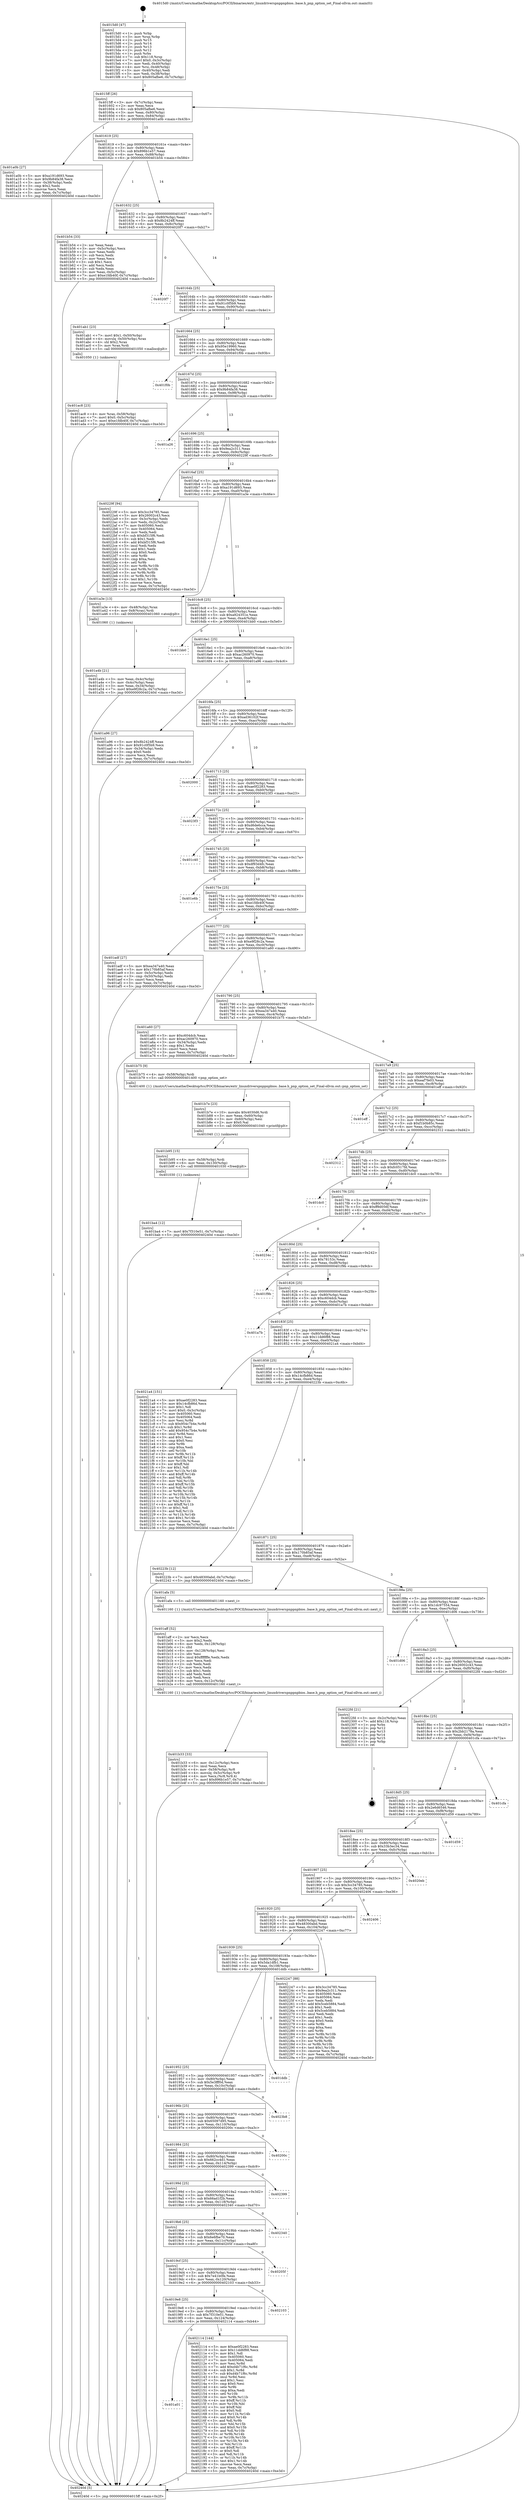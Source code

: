 digraph "0x4015d0" {
  label = "0x4015d0 (/mnt/c/Users/mathe/Desktop/tcc/POCII/binaries/extr_linuxdriverspnppnpbios..base.h_pnp_option_set_Final-ollvm.out::main(0))"
  labelloc = "t"
  node[shape=record]

  Entry [label="",width=0.3,height=0.3,shape=circle,fillcolor=black,style=filled]
  "0x4015ff" [label="{
     0x4015ff [26]\l
     | [instrs]\l
     &nbsp;&nbsp;0x4015ff \<+3\>: mov -0x7c(%rbp),%eax\l
     &nbsp;&nbsp;0x401602 \<+2\>: mov %eax,%ecx\l
     &nbsp;&nbsp;0x401604 \<+6\>: sub $0x805afbe6,%ecx\l
     &nbsp;&nbsp;0x40160a \<+3\>: mov %eax,-0x80(%rbp)\l
     &nbsp;&nbsp;0x40160d \<+6\>: mov %ecx,-0x84(%rbp)\l
     &nbsp;&nbsp;0x401613 \<+6\>: je 0000000000401a0b \<main+0x43b\>\l
  }"]
  "0x401a0b" [label="{
     0x401a0b [27]\l
     | [instrs]\l
     &nbsp;&nbsp;0x401a0b \<+5\>: mov $0xa191d693,%eax\l
     &nbsp;&nbsp;0x401a10 \<+5\>: mov $0x9b84fa38,%ecx\l
     &nbsp;&nbsp;0x401a15 \<+3\>: mov -0x38(%rbp),%edx\l
     &nbsp;&nbsp;0x401a18 \<+3\>: cmp $0x2,%edx\l
     &nbsp;&nbsp;0x401a1b \<+3\>: cmovne %ecx,%eax\l
     &nbsp;&nbsp;0x401a1e \<+3\>: mov %eax,-0x7c(%rbp)\l
     &nbsp;&nbsp;0x401a21 \<+5\>: jmp 000000000040240d \<main+0xe3d\>\l
  }"]
  "0x401619" [label="{
     0x401619 [25]\l
     | [instrs]\l
     &nbsp;&nbsp;0x401619 \<+5\>: jmp 000000000040161e \<main+0x4e\>\l
     &nbsp;&nbsp;0x40161e \<+3\>: mov -0x80(%rbp),%eax\l
     &nbsp;&nbsp;0x401621 \<+5\>: sub $0x896b1e57,%eax\l
     &nbsp;&nbsp;0x401626 \<+6\>: mov %eax,-0x88(%rbp)\l
     &nbsp;&nbsp;0x40162c \<+6\>: je 0000000000401b54 \<main+0x584\>\l
  }"]
  "0x40240d" [label="{
     0x40240d [5]\l
     | [instrs]\l
     &nbsp;&nbsp;0x40240d \<+5\>: jmp 00000000004015ff \<main+0x2f\>\l
  }"]
  "0x4015d0" [label="{
     0x4015d0 [47]\l
     | [instrs]\l
     &nbsp;&nbsp;0x4015d0 \<+1\>: push %rbp\l
     &nbsp;&nbsp;0x4015d1 \<+3\>: mov %rsp,%rbp\l
     &nbsp;&nbsp;0x4015d4 \<+2\>: push %r15\l
     &nbsp;&nbsp;0x4015d6 \<+2\>: push %r14\l
     &nbsp;&nbsp;0x4015d8 \<+2\>: push %r13\l
     &nbsp;&nbsp;0x4015da \<+2\>: push %r12\l
     &nbsp;&nbsp;0x4015dc \<+1\>: push %rbx\l
     &nbsp;&nbsp;0x4015dd \<+7\>: sub $0x118,%rsp\l
     &nbsp;&nbsp;0x4015e4 \<+7\>: movl $0x0,-0x3c(%rbp)\l
     &nbsp;&nbsp;0x4015eb \<+3\>: mov %edi,-0x40(%rbp)\l
     &nbsp;&nbsp;0x4015ee \<+4\>: mov %rsi,-0x48(%rbp)\l
     &nbsp;&nbsp;0x4015f2 \<+3\>: mov -0x40(%rbp),%edi\l
     &nbsp;&nbsp;0x4015f5 \<+3\>: mov %edi,-0x38(%rbp)\l
     &nbsp;&nbsp;0x4015f8 \<+7\>: movl $0x805afbe6,-0x7c(%rbp)\l
  }"]
  Exit [label="",width=0.3,height=0.3,shape=circle,fillcolor=black,style=filled,peripheries=2]
  "0x401b54" [label="{
     0x401b54 [33]\l
     | [instrs]\l
     &nbsp;&nbsp;0x401b54 \<+2\>: xor %eax,%eax\l
     &nbsp;&nbsp;0x401b56 \<+3\>: mov -0x5c(%rbp),%ecx\l
     &nbsp;&nbsp;0x401b59 \<+2\>: mov %eax,%edx\l
     &nbsp;&nbsp;0x401b5b \<+2\>: sub %ecx,%edx\l
     &nbsp;&nbsp;0x401b5d \<+2\>: mov %eax,%ecx\l
     &nbsp;&nbsp;0x401b5f \<+3\>: sub $0x1,%ecx\l
     &nbsp;&nbsp;0x401b62 \<+2\>: add %ecx,%edx\l
     &nbsp;&nbsp;0x401b64 \<+2\>: sub %edx,%eax\l
     &nbsp;&nbsp;0x401b66 \<+3\>: mov %eax,-0x5c(%rbp)\l
     &nbsp;&nbsp;0x401b69 \<+7\>: movl $0xe1fdb40f,-0x7c(%rbp)\l
     &nbsp;&nbsp;0x401b70 \<+5\>: jmp 000000000040240d \<main+0xe3d\>\l
  }"]
  "0x401632" [label="{
     0x401632 [25]\l
     | [instrs]\l
     &nbsp;&nbsp;0x401632 \<+5\>: jmp 0000000000401637 \<main+0x67\>\l
     &nbsp;&nbsp;0x401637 \<+3\>: mov -0x80(%rbp),%eax\l
     &nbsp;&nbsp;0x40163a \<+5\>: sub $0x8b2424ff,%eax\l
     &nbsp;&nbsp;0x40163f \<+6\>: mov %eax,-0x8c(%rbp)\l
     &nbsp;&nbsp;0x401645 \<+6\>: je 00000000004020f7 \<main+0xb27\>\l
  }"]
  "0x401a01" [label="{
     0x401a01\l
  }", style=dashed]
  "0x4020f7" [label="{
     0x4020f7\l
  }", style=dashed]
  "0x40164b" [label="{
     0x40164b [25]\l
     | [instrs]\l
     &nbsp;&nbsp;0x40164b \<+5\>: jmp 0000000000401650 \<main+0x80\>\l
     &nbsp;&nbsp;0x401650 \<+3\>: mov -0x80(%rbp),%eax\l
     &nbsp;&nbsp;0x401653 \<+5\>: sub $0x91c0f5b9,%eax\l
     &nbsp;&nbsp;0x401658 \<+6\>: mov %eax,-0x90(%rbp)\l
     &nbsp;&nbsp;0x40165e \<+6\>: je 0000000000401ab1 \<main+0x4e1\>\l
  }"]
  "0x402114" [label="{
     0x402114 [144]\l
     | [instrs]\l
     &nbsp;&nbsp;0x402114 \<+5\>: mov $0xae0f2283,%eax\l
     &nbsp;&nbsp;0x402119 \<+5\>: mov $0x11dd6f88,%ecx\l
     &nbsp;&nbsp;0x40211e \<+2\>: mov $0x1,%dl\l
     &nbsp;&nbsp;0x402120 \<+7\>: mov 0x405060,%esi\l
     &nbsp;&nbsp;0x402127 \<+7\>: mov 0x405064,%edi\l
     &nbsp;&nbsp;0x40212e \<+3\>: mov %esi,%r8d\l
     &nbsp;&nbsp;0x402131 \<+7\>: add $0xd4b71f6c,%r8d\l
     &nbsp;&nbsp;0x402138 \<+4\>: sub $0x1,%r8d\l
     &nbsp;&nbsp;0x40213c \<+7\>: sub $0xd4b71f6c,%r8d\l
     &nbsp;&nbsp;0x402143 \<+4\>: imul %r8d,%esi\l
     &nbsp;&nbsp;0x402147 \<+3\>: and $0x1,%esi\l
     &nbsp;&nbsp;0x40214a \<+3\>: cmp $0x0,%esi\l
     &nbsp;&nbsp;0x40214d \<+4\>: sete %r9b\l
     &nbsp;&nbsp;0x402151 \<+3\>: cmp $0xa,%edi\l
     &nbsp;&nbsp;0x402154 \<+4\>: setl %r10b\l
     &nbsp;&nbsp;0x402158 \<+3\>: mov %r9b,%r11b\l
     &nbsp;&nbsp;0x40215b \<+4\>: xor $0xff,%r11b\l
     &nbsp;&nbsp;0x40215f \<+3\>: mov %r10b,%bl\l
     &nbsp;&nbsp;0x402162 \<+3\>: xor $0xff,%bl\l
     &nbsp;&nbsp;0x402165 \<+3\>: xor $0x0,%dl\l
     &nbsp;&nbsp;0x402168 \<+3\>: mov %r11b,%r14b\l
     &nbsp;&nbsp;0x40216b \<+4\>: and $0x0,%r14b\l
     &nbsp;&nbsp;0x40216f \<+3\>: and %dl,%r9b\l
     &nbsp;&nbsp;0x402172 \<+3\>: mov %bl,%r15b\l
     &nbsp;&nbsp;0x402175 \<+4\>: and $0x0,%r15b\l
     &nbsp;&nbsp;0x402179 \<+3\>: and %dl,%r10b\l
     &nbsp;&nbsp;0x40217c \<+3\>: or %r9b,%r14b\l
     &nbsp;&nbsp;0x40217f \<+3\>: or %r10b,%r15b\l
     &nbsp;&nbsp;0x402182 \<+3\>: xor %r15b,%r14b\l
     &nbsp;&nbsp;0x402185 \<+3\>: or %bl,%r11b\l
     &nbsp;&nbsp;0x402188 \<+4\>: xor $0xff,%r11b\l
     &nbsp;&nbsp;0x40218c \<+3\>: or $0x0,%dl\l
     &nbsp;&nbsp;0x40218f \<+3\>: and %dl,%r11b\l
     &nbsp;&nbsp;0x402192 \<+3\>: or %r11b,%r14b\l
     &nbsp;&nbsp;0x402195 \<+4\>: test $0x1,%r14b\l
     &nbsp;&nbsp;0x402199 \<+3\>: cmovne %ecx,%eax\l
     &nbsp;&nbsp;0x40219c \<+3\>: mov %eax,-0x7c(%rbp)\l
     &nbsp;&nbsp;0x40219f \<+5\>: jmp 000000000040240d \<main+0xe3d\>\l
  }"]
  "0x401ab1" [label="{
     0x401ab1 [23]\l
     | [instrs]\l
     &nbsp;&nbsp;0x401ab1 \<+7\>: movl $0x1,-0x50(%rbp)\l
     &nbsp;&nbsp;0x401ab8 \<+4\>: movslq -0x50(%rbp),%rax\l
     &nbsp;&nbsp;0x401abc \<+4\>: shl $0x2,%rax\l
     &nbsp;&nbsp;0x401ac0 \<+3\>: mov %rax,%rdi\l
     &nbsp;&nbsp;0x401ac3 \<+5\>: call 0000000000401050 \<malloc@plt\>\l
     | [calls]\l
     &nbsp;&nbsp;0x401050 \{1\} (unknown)\l
  }"]
  "0x401664" [label="{
     0x401664 [25]\l
     | [instrs]\l
     &nbsp;&nbsp;0x401664 \<+5\>: jmp 0000000000401669 \<main+0x99\>\l
     &nbsp;&nbsp;0x401669 \<+3\>: mov -0x80(%rbp),%eax\l
     &nbsp;&nbsp;0x40166c \<+5\>: sub $0x95e19960,%eax\l
     &nbsp;&nbsp;0x401671 \<+6\>: mov %eax,-0x94(%rbp)\l
     &nbsp;&nbsp;0x401677 \<+6\>: je 0000000000401f0b \<main+0x93b\>\l
  }"]
  "0x4019e8" [label="{
     0x4019e8 [25]\l
     | [instrs]\l
     &nbsp;&nbsp;0x4019e8 \<+5\>: jmp 00000000004019ed \<main+0x41d\>\l
     &nbsp;&nbsp;0x4019ed \<+3\>: mov -0x80(%rbp),%eax\l
     &nbsp;&nbsp;0x4019f0 \<+5\>: sub $0x7f310e51,%eax\l
     &nbsp;&nbsp;0x4019f5 \<+6\>: mov %eax,-0x124(%rbp)\l
     &nbsp;&nbsp;0x4019fb \<+6\>: je 0000000000402114 \<main+0xb44\>\l
  }"]
  "0x401f0b" [label="{
     0x401f0b\l
  }", style=dashed]
  "0x40167d" [label="{
     0x40167d [25]\l
     | [instrs]\l
     &nbsp;&nbsp;0x40167d \<+5\>: jmp 0000000000401682 \<main+0xb2\>\l
     &nbsp;&nbsp;0x401682 \<+3\>: mov -0x80(%rbp),%eax\l
     &nbsp;&nbsp;0x401685 \<+5\>: sub $0x9b84fa38,%eax\l
     &nbsp;&nbsp;0x40168a \<+6\>: mov %eax,-0x98(%rbp)\l
     &nbsp;&nbsp;0x401690 \<+6\>: je 0000000000401a26 \<main+0x456\>\l
  }"]
  "0x402103" [label="{
     0x402103\l
  }", style=dashed]
  "0x401a26" [label="{
     0x401a26\l
  }", style=dashed]
  "0x401696" [label="{
     0x401696 [25]\l
     | [instrs]\l
     &nbsp;&nbsp;0x401696 \<+5\>: jmp 000000000040169b \<main+0xcb\>\l
     &nbsp;&nbsp;0x40169b \<+3\>: mov -0x80(%rbp),%eax\l
     &nbsp;&nbsp;0x40169e \<+5\>: sub $0x9ea2c311,%eax\l
     &nbsp;&nbsp;0x4016a3 \<+6\>: mov %eax,-0x9c(%rbp)\l
     &nbsp;&nbsp;0x4016a9 \<+6\>: je 000000000040229f \<main+0xccf\>\l
  }"]
  "0x4019cf" [label="{
     0x4019cf [25]\l
     | [instrs]\l
     &nbsp;&nbsp;0x4019cf \<+5\>: jmp 00000000004019d4 \<main+0x404\>\l
     &nbsp;&nbsp;0x4019d4 \<+3\>: mov -0x80(%rbp),%eax\l
     &nbsp;&nbsp;0x4019d7 \<+5\>: sub $0x7e41b0fe,%eax\l
     &nbsp;&nbsp;0x4019dc \<+6\>: mov %eax,-0x120(%rbp)\l
     &nbsp;&nbsp;0x4019e2 \<+6\>: je 0000000000402103 \<main+0xb33\>\l
  }"]
  "0x40229f" [label="{
     0x40229f [94]\l
     | [instrs]\l
     &nbsp;&nbsp;0x40229f \<+5\>: mov $0x3cc34785,%eax\l
     &nbsp;&nbsp;0x4022a4 \<+5\>: mov $0x26002c43,%ecx\l
     &nbsp;&nbsp;0x4022a9 \<+3\>: mov -0x3c(%rbp),%edx\l
     &nbsp;&nbsp;0x4022ac \<+3\>: mov %edx,-0x2c(%rbp)\l
     &nbsp;&nbsp;0x4022af \<+7\>: mov 0x405060,%edx\l
     &nbsp;&nbsp;0x4022b6 \<+7\>: mov 0x405064,%esi\l
     &nbsp;&nbsp;0x4022bd \<+2\>: mov %edx,%edi\l
     &nbsp;&nbsp;0x4022bf \<+6\>: sub $0xbf315f6,%edi\l
     &nbsp;&nbsp;0x4022c5 \<+3\>: sub $0x1,%edi\l
     &nbsp;&nbsp;0x4022c8 \<+6\>: add $0xbf315f6,%edi\l
     &nbsp;&nbsp;0x4022ce \<+3\>: imul %edi,%edx\l
     &nbsp;&nbsp;0x4022d1 \<+3\>: and $0x1,%edx\l
     &nbsp;&nbsp;0x4022d4 \<+3\>: cmp $0x0,%edx\l
     &nbsp;&nbsp;0x4022d7 \<+4\>: sete %r8b\l
     &nbsp;&nbsp;0x4022db \<+3\>: cmp $0xa,%esi\l
     &nbsp;&nbsp;0x4022de \<+4\>: setl %r9b\l
     &nbsp;&nbsp;0x4022e2 \<+3\>: mov %r8b,%r10b\l
     &nbsp;&nbsp;0x4022e5 \<+3\>: and %r9b,%r10b\l
     &nbsp;&nbsp;0x4022e8 \<+3\>: xor %r9b,%r8b\l
     &nbsp;&nbsp;0x4022eb \<+3\>: or %r8b,%r10b\l
     &nbsp;&nbsp;0x4022ee \<+4\>: test $0x1,%r10b\l
     &nbsp;&nbsp;0x4022f2 \<+3\>: cmovne %ecx,%eax\l
     &nbsp;&nbsp;0x4022f5 \<+3\>: mov %eax,-0x7c(%rbp)\l
     &nbsp;&nbsp;0x4022f8 \<+5\>: jmp 000000000040240d \<main+0xe3d\>\l
  }"]
  "0x4016af" [label="{
     0x4016af [25]\l
     | [instrs]\l
     &nbsp;&nbsp;0x4016af \<+5\>: jmp 00000000004016b4 \<main+0xe4\>\l
     &nbsp;&nbsp;0x4016b4 \<+3\>: mov -0x80(%rbp),%eax\l
     &nbsp;&nbsp;0x4016b7 \<+5\>: sub $0xa191d693,%eax\l
     &nbsp;&nbsp;0x4016bc \<+6\>: mov %eax,-0xa0(%rbp)\l
     &nbsp;&nbsp;0x4016c2 \<+6\>: je 0000000000401a3e \<main+0x46e\>\l
  }"]
  "0x40205f" [label="{
     0x40205f\l
  }", style=dashed]
  "0x401a3e" [label="{
     0x401a3e [13]\l
     | [instrs]\l
     &nbsp;&nbsp;0x401a3e \<+4\>: mov -0x48(%rbp),%rax\l
     &nbsp;&nbsp;0x401a42 \<+4\>: mov 0x8(%rax),%rdi\l
     &nbsp;&nbsp;0x401a46 \<+5\>: call 0000000000401060 \<atoi@plt\>\l
     | [calls]\l
     &nbsp;&nbsp;0x401060 \{1\} (unknown)\l
  }"]
  "0x4016c8" [label="{
     0x4016c8 [25]\l
     | [instrs]\l
     &nbsp;&nbsp;0x4016c8 \<+5\>: jmp 00000000004016cd \<main+0xfd\>\l
     &nbsp;&nbsp;0x4016cd \<+3\>: mov -0x80(%rbp),%eax\l
     &nbsp;&nbsp;0x4016d0 \<+5\>: sub $0xa924351e,%eax\l
     &nbsp;&nbsp;0x4016d5 \<+6\>: mov %eax,-0xa4(%rbp)\l
     &nbsp;&nbsp;0x4016db \<+6\>: je 0000000000401bb0 \<main+0x5e0\>\l
  }"]
  "0x401a4b" [label="{
     0x401a4b [21]\l
     | [instrs]\l
     &nbsp;&nbsp;0x401a4b \<+3\>: mov %eax,-0x4c(%rbp)\l
     &nbsp;&nbsp;0x401a4e \<+3\>: mov -0x4c(%rbp),%eax\l
     &nbsp;&nbsp;0x401a51 \<+3\>: mov %eax,-0x34(%rbp)\l
     &nbsp;&nbsp;0x401a54 \<+7\>: movl $0xe9f28c2a,-0x7c(%rbp)\l
     &nbsp;&nbsp;0x401a5b \<+5\>: jmp 000000000040240d \<main+0xe3d\>\l
  }"]
  "0x4019b6" [label="{
     0x4019b6 [25]\l
     | [instrs]\l
     &nbsp;&nbsp;0x4019b6 \<+5\>: jmp 00000000004019bb \<main+0x3eb\>\l
     &nbsp;&nbsp;0x4019bb \<+3\>: mov -0x80(%rbp),%eax\l
     &nbsp;&nbsp;0x4019be \<+5\>: sub $0x6e6fbe70,%eax\l
     &nbsp;&nbsp;0x4019c3 \<+6\>: mov %eax,-0x11c(%rbp)\l
     &nbsp;&nbsp;0x4019c9 \<+6\>: je 000000000040205f \<main+0xa8f\>\l
  }"]
  "0x401bb0" [label="{
     0x401bb0\l
  }", style=dashed]
  "0x4016e1" [label="{
     0x4016e1 [25]\l
     | [instrs]\l
     &nbsp;&nbsp;0x4016e1 \<+5\>: jmp 00000000004016e6 \<main+0x116\>\l
     &nbsp;&nbsp;0x4016e6 \<+3\>: mov -0x80(%rbp),%eax\l
     &nbsp;&nbsp;0x4016e9 \<+5\>: sub $0xac260970,%eax\l
     &nbsp;&nbsp;0x4016ee \<+6\>: mov %eax,-0xa8(%rbp)\l
     &nbsp;&nbsp;0x4016f4 \<+6\>: je 0000000000401a96 \<main+0x4c6\>\l
  }"]
  "0x402340" [label="{
     0x402340\l
  }", style=dashed]
  "0x401a96" [label="{
     0x401a96 [27]\l
     | [instrs]\l
     &nbsp;&nbsp;0x401a96 \<+5\>: mov $0x8b2424ff,%eax\l
     &nbsp;&nbsp;0x401a9b \<+5\>: mov $0x91c0f5b9,%ecx\l
     &nbsp;&nbsp;0x401aa0 \<+3\>: mov -0x34(%rbp),%edx\l
     &nbsp;&nbsp;0x401aa3 \<+3\>: cmp $0x0,%edx\l
     &nbsp;&nbsp;0x401aa6 \<+3\>: cmove %ecx,%eax\l
     &nbsp;&nbsp;0x401aa9 \<+3\>: mov %eax,-0x7c(%rbp)\l
     &nbsp;&nbsp;0x401aac \<+5\>: jmp 000000000040240d \<main+0xe3d\>\l
  }"]
  "0x4016fa" [label="{
     0x4016fa [25]\l
     | [instrs]\l
     &nbsp;&nbsp;0x4016fa \<+5\>: jmp 00000000004016ff \<main+0x12f\>\l
     &nbsp;&nbsp;0x4016ff \<+3\>: mov -0x80(%rbp),%eax\l
     &nbsp;&nbsp;0x401702 \<+5\>: sub $0xad36102f,%eax\l
     &nbsp;&nbsp;0x401707 \<+6\>: mov %eax,-0xac(%rbp)\l
     &nbsp;&nbsp;0x40170d \<+6\>: je 0000000000402000 \<main+0xa30\>\l
  }"]
  "0x40199d" [label="{
     0x40199d [25]\l
     | [instrs]\l
     &nbsp;&nbsp;0x40199d \<+5\>: jmp 00000000004019a2 \<main+0x3d2\>\l
     &nbsp;&nbsp;0x4019a2 \<+3\>: mov -0x80(%rbp),%eax\l
     &nbsp;&nbsp;0x4019a5 \<+5\>: sub $0x66ad1f2b,%eax\l
     &nbsp;&nbsp;0x4019aa \<+6\>: mov %eax,-0x118(%rbp)\l
     &nbsp;&nbsp;0x4019b0 \<+6\>: je 0000000000402340 \<main+0xd70\>\l
  }"]
  "0x402000" [label="{
     0x402000\l
  }", style=dashed]
  "0x401713" [label="{
     0x401713 [25]\l
     | [instrs]\l
     &nbsp;&nbsp;0x401713 \<+5\>: jmp 0000000000401718 \<main+0x148\>\l
     &nbsp;&nbsp;0x401718 \<+3\>: mov -0x80(%rbp),%eax\l
     &nbsp;&nbsp;0x40171b \<+5\>: sub $0xae0f2283,%eax\l
     &nbsp;&nbsp;0x401720 \<+6\>: mov %eax,-0xb0(%rbp)\l
     &nbsp;&nbsp;0x401726 \<+6\>: je 00000000004023f3 \<main+0xe23\>\l
  }"]
  "0x402399" [label="{
     0x402399\l
  }", style=dashed]
  "0x4023f3" [label="{
     0x4023f3\l
  }", style=dashed]
  "0x40172c" [label="{
     0x40172c [25]\l
     | [instrs]\l
     &nbsp;&nbsp;0x40172c \<+5\>: jmp 0000000000401731 \<main+0x161\>\l
     &nbsp;&nbsp;0x401731 \<+3\>: mov -0x80(%rbp),%eax\l
     &nbsp;&nbsp;0x401734 \<+5\>: sub $0xd6de6cca,%eax\l
     &nbsp;&nbsp;0x401739 \<+6\>: mov %eax,-0xb4(%rbp)\l
     &nbsp;&nbsp;0x40173f \<+6\>: je 0000000000401c40 \<main+0x670\>\l
  }"]
  "0x401984" [label="{
     0x401984 [25]\l
     | [instrs]\l
     &nbsp;&nbsp;0x401984 \<+5\>: jmp 0000000000401989 \<main+0x3b9\>\l
     &nbsp;&nbsp;0x401989 \<+3\>: mov -0x80(%rbp),%eax\l
     &nbsp;&nbsp;0x40198c \<+5\>: sub $0x662cc4d1,%eax\l
     &nbsp;&nbsp;0x401991 \<+6\>: mov %eax,-0x114(%rbp)\l
     &nbsp;&nbsp;0x401997 \<+6\>: je 0000000000402399 \<main+0xdc9\>\l
  }"]
  "0x401c40" [label="{
     0x401c40\l
  }", style=dashed]
  "0x401745" [label="{
     0x401745 [25]\l
     | [instrs]\l
     &nbsp;&nbsp;0x401745 \<+5\>: jmp 000000000040174a \<main+0x17a\>\l
     &nbsp;&nbsp;0x40174a \<+3\>: mov -0x80(%rbp),%eax\l
     &nbsp;&nbsp;0x40174d \<+5\>: sub $0xdf93d4fc,%eax\l
     &nbsp;&nbsp;0x401752 \<+6\>: mov %eax,-0xb8(%rbp)\l
     &nbsp;&nbsp;0x401758 \<+6\>: je 0000000000401e6b \<main+0x89b\>\l
  }"]
  "0x40200c" [label="{
     0x40200c\l
  }", style=dashed]
  "0x401e6b" [label="{
     0x401e6b\l
  }", style=dashed]
  "0x40175e" [label="{
     0x40175e [25]\l
     | [instrs]\l
     &nbsp;&nbsp;0x40175e \<+5\>: jmp 0000000000401763 \<main+0x193\>\l
     &nbsp;&nbsp;0x401763 \<+3\>: mov -0x80(%rbp),%eax\l
     &nbsp;&nbsp;0x401766 \<+5\>: sub $0xe1fdb40f,%eax\l
     &nbsp;&nbsp;0x40176b \<+6\>: mov %eax,-0xbc(%rbp)\l
     &nbsp;&nbsp;0x401771 \<+6\>: je 0000000000401adf \<main+0x50f\>\l
  }"]
  "0x40196b" [label="{
     0x40196b [25]\l
     | [instrs]\l
     &nbsp;&nbsp;0x40196b \<+5\>: jmp 0000000000401970 \<main+0x3a0\>\l
     &nbsp;&nbsp;0x401970 \<+3\>: mov -0x80(%rbp),%eax\l
     &nbsp;&nbsp;0x401973 \<+5\>: sub $0x65097d95,%eax\l
     &nbsp;&nbsp;0x401978 \<+6\>: mov %eax,-0x110(%rbp)\l
     &nbsp;&nbsp;0x40197e \<+6\>: je 000000000040200c \<main+0xa3c\>\l
  }"]
  "0x401adf" [label="{
     0x401adf [27]\l
     | [instrs]\l
     &nbsp;&nbsp;0x401adf \<+5\>: mov $0xea347a40,%eax\l
     &nbsp;&nbsp;0x401ae4 \<+5\>: mov $0x170b85af,%ecx\l
     &nbsp;&nbsp;0x401ae9 \<+3\>: mov -0x5c(%rbp),%edx\l
     &nbsp;&nbsp;0x401aec \<+3\>: cmp -0x50(%rbp),%edx\l
     &nbsp;&nbsp;0x401aef \<+3\>: cmovl %ecx,%eax\l
     &nbsp;&nbsp;0x401af2 \<+3\>: mov %eax,-0x7c(%rbp)\l
     &nbsp;&nbsp;0x401af5 \<+5\>: jmp 000000000040240d \<main+0xe3d\>\l
  }"]
  "0x401777" [label="{
     0x401777 [25]\l
     | [instrs]\l
     &nbsp;&nbsp;0x401777 \<+5\>: jmp 000000000040177c \<main+0x1ac\>\l
     &nbsp;&nbsp;0x40177c \<+3\>: mov -0x80(%rbp),%eax\l
     &nbsp;&nbsp;0x40177f \<+5\>: sub $0xe9f28c2a,%eax\l
     &nbsp;&nbsp;0x401784 \<+6\>: mov %eax,-0xc0(%rbp)\l
     &nbsp;&nbsp;0x40178a \<+6\>: je 0000000000401a60 \<main+0x490\>\l
  }"]
  "0x4023b8" [label="{
     0x4023b8\l
  }", style=dashed]
  "0x401a60" [label="{
     0x401a60 [27]\l
     | [instrs]\l
     &nbsp;&nbsp;0x401a60 \<+5\>: mov $0xc604dcb,%eax\l
     &nbsp;&nbsp;0x401a65 \<+5\>: mov $0xac260970,%ecx\l
     &nbsp;&nbsp;0x401a6a \<+3\>: mov -0x34(%rbp),%edx\l
     &nbsp;&nbsp;0x401a6d \<+3\>: cmp $0x1,%edx\l
     &nbsp;&nbsp;0x401a70 \<+3\>: cmovl %ecx,%eax\l
     &nbsp;&nbsp;0x401a73 \<+3\>: mov %eax,-0x7c(%rbp)\l
     &nbsp;&nbsp;0x401a76 \<+5\>: jmp 000000000040240d \<main+0xe3d\>\l
  }"]
  "0x401790" [label="{
     0x401790 [25]\l
     | [instrs]\l
     &nbsp;&nbsp;0x401790 \<+5\>: jmp 0000000000401795 \<main+0x1c5\>\l
     &nbsp;&nbsp;0x401795 \<+3\>: mov -0x80(%rbp),%eax\l
     &nbsp;&nbsp;0x401798 \<+5\>: sub $0xea347a40,%eax\l
     &nbsp;&nbsp;0x40179d \<+6\>: mov %eax,-0xc4(%rbp)\l
     &nbsp;&nbsp;0x4017a3 \<+6\>: je 0000000000401b75 \<main+0x5a5\>\l
  }"]
  "0x401ac8" [label="{
     0x401ac8 [23]\l
     | [instrs]\l
     &nbsp;&nbsp;0x401ac8 \<+4\>: mov %rax,-0x58(%rbp)\l
     &nbsp;&nbsp;0x401acc \<+7\>: movl $0x0,-0x5c(%rbp)\l
     &nbsp;&nbsp;0x401ad3 \<+7\>: movl $0xe1fdb40f,-0x7c(%rbp)\l
     &nbsp;&nbsp;0x401ada \<+5\>: jmp 000000000040240d \<main+0xe3d\>\l
  }"]
  "0x401952" [label="{
     0x401952 [25]\l
     | [instrs]\l
     &nbsp;&nbsp;0x401952 \<+5\>: jmp 0000000000401957 \<main+0x387\>\l
     &nbsp;&nbsp;0x401957 \<+3\>: mov -0x80(%rbp),%eax\l
     &nbsp;&nbsp;0x40195a \<+5\>: sub $0x5e3fff0d,%eax\l
     &nbsp;&nbsp;0x40195f \<+6\>: mov %eax,-0x10c(%rbp)\l
     &nbsp;&nbsp;0x401965 \<+6\>: je 00000000004023b8 \<main+0xde8\>\l
  }"]
  "0x401b75" [label="{
     0x401b75 [9]\l
     | [instrs]\l
     &nbsp;&nbsp;0x401b75 \<+4\>: mov -0x58(%rbp),%rdi\l
     &nbsp;&nbsp;0x401b79 \<+5\>: call 0000000000401400 \<pnp_option_set\>\l
     | [calls]\l
     &nbsp;&nbsp;0x401400 \{1\} (/mnt/c/Users/mathe/Desktop/tcc/POCII/binaries/extr_linuxdriverspnppnpbios..base.h_pnp_option_set_Final-ollvm.out::pnp_option_set)\l
  }"]
  "0x4017a9" [label="{
     0x4017a9 [25]\l
     | [instrs]\l
     &nbsp;&nbsp;0x4017a9 \<+5\>: jmp 00000000004017ae \<main+0x1de\>\l
     &nbsp;&nbsp;0x4017ae \<+3\>: mov -0x80(%rbp),%eax\l
     &nbsp;&nbsp;0x4017b1 \<+5\>: sub $0xeaf7fe03,%eax\l
     &nbsp;&nbsp;0x4017b6 \<+6\>: mov %eax,-0xc8(%rbp)\l
     &nbsp;&nbsp;0x4017bc \<+6\>: je 0000000000401eff \<main+0x92f\>\l
  }"]
  "0x401ddb" [label="{
     0x401ddb\l
  }", style=dashed]
  "0x401eff" [label="{
     0x401eff\l
  }", style=dashed]
  "0x4017c2" [label="{
     0x4017c2 [25]\l
     | [instrs]\l
     &nbsp;&nbsp;0x4017c2 \<+5\>: jmp 00000000004017c7 \<main+0x1f7\>\l
     &nbsp;&nbsp;0x4017c7 \<+3\>: mov -0x80(%rbp),%eax\l
     &nbsp;&nbsp;0x4017ca \<+5\>: sub $0xf1b0b85c,%eax\l
     &nbsp;&nbsp;0x4017cf \<+6\>: mov %eax,-0xcc(%rbp)\l
     &nbsp;&nbsp;0x4017d5 \<+6\>: je 0000000000402312 \<main+0xd42\>\l
  }"]
  "0x401939" [label="{
     0x401939 [25]\l
     | [instrs]\l
     &nbsp;&nbsp;0x401939 \<+5\>: jmp 000000000040193e \<main+0x36e\>\l
     &nbsp;&nbsp;0x40193e \<+3\>: mov -0x80(%rbp),%eax\l
     &nbsp;&nbsp;0x401941 \<+5\>: sub $0x5da1dfb1,%eax\l
     &nbsp;&nbsp;0x401946 \<+6\>: mov %eax,-0x108(%rbp)\l
     &nbsp;&nbsp;0x40194c \<+6\>: je 0000000000401ddb \<main+0x80b\>\l
  }"]
  "0x402312" [label="{
     0x402312\l
  }", style=dashed]
  "0x4017db" [label="{
     0x4017db [25]\l
     | [instrs]\l
     &nbsp;&nbsp;0x4017db \<+5\>: jmp 00000000004017e0 \<main+0x210\>\l
     &nbsp;&nbsp;0x4017e0 \<+3\>: mov -0x80(%rbp),%eax\l
     &nbsp;&nbsp;0x4017e3 \<+5\>: sub $0xfc0517fd,%eax\l
     &nbsp;&nbsp;0x4017e8 \<+6\>: mov %eax,-0xd0(%rbp)\l
     &nbsp;&nbsp;0x4017ee \<+6\>: je 0000000000401dc0 \<main+0x7f0\>\l
  }"]
  "0x402247" [label="{
     0x402247 [88]\l
     | [instrs]\l
     &nbsp;&nbsp;0x402247 \<+5\>: mov $0x3cc34785,%eax\l
     &nbsp;&nbsp;0x40224c \<+5\>: mov $0x9ea2c311,%ecx\l
     &nbsp;&nbsp;0x402251 \<+7\>: mov 0x405060,%edx\l
     &nbsp;&nbsp;0x402258 \<+7\>: mov 0x405064,%esi\l
     &nbsp;&nbsp;0x40225f \<+2\>: mov %edx,%edi\l
     &nbsp;&nbsp;0x402261 \<+6\>: add $0x5ceb5884,%edi\l
     &nbsp;&nbsp;0x402267 \<+3\>: sub $0x1,%edi\l
     &nbsp;&nbsp;0x40226a \<+6\>: sub $0x5ceb5884,%edi\l
     &nbsp;&nbsp;0x402270 \<+3\>: imul %edi,%edx\l
     &nbsp;&nbsp;0x402273 \<+3\>: and $0x1,%edx\l
     &nbsp;&nbsp;0x402276 \<+3\>: cmp $0x0,%edx\l
     &nbsp;&nbsp;0x402279 \<+4\>: sete %r8b\l
     &nbsp;&nbsp;0x40227d \<+3\>: cmp $0xa,%esi\l
     &nbsp;&nbsp;0x402280 \<+4\>: setl %r9b\l
     &nbsp;&nbsp;0x402284 \<+3\>: mov %r8b,%r10b\l
     &nbsp;&nbsp;0x402287 \<+3\>: and %r9b,%r10b\l
     &nbsp;&nbsp;0x40228a \<+3\>: xor %r9b,%r8b\l
     &nbsp;&nbsp;0x40228d \<+3\>: or %r8b,%r10b\l
     &nbsp;&nbsp;0x402290 \<+4\>: test $0x1,%r10b\l
     &nbsp;&nbsp;0x402294 \<+3\>: cmovne %ecx,%eax\l
     &nbsp;&nbsp;0x402297 \<+3\>: mov %eax,-0x7c(%rbp)\l
     &nbsp;&nbsp;0x40229a \<+5\>: jmp 000000000040240d \<main+0xe3d\>\l
  }"]
  "0x401dc0" [label="{
     0x401dc0\l
  }", style=dashed]
  "0x4017f4" [label="{
     0x4017f4 [25]\l
     | [instrs]\l
     &nbsp;&nbsp;0x4017f4 \<+5\>: jmp 00000000004017f9 \<main+0x229\>\l
     &nbsp;&nbsp;0x4017f9 \<+3\>: mov -0x80(%rbp),%eax\l
     &nbsp;&nbsp;0x4017fc \<+5\>: sub $0xff9d056f,%eax\l
     &nbsp;&nbsp;0x401801 \<+6\>: mov %eax,-0xd4(%rbp)\l
     &nbsp;&nbsp;0x401807 \<+6\>: je 000000000040234c \<main+0xd7c\>\l
  }"]
  "0x401920" [label="{
     0x401920 [25]\l
     | [instrs]\l
     &nbsp;&nbsp;0x401920 \<+5\>: jmp 0000000000401925 \<main+0x355\>\l
     &nbsp;&nbsp;0x401925 \<+3\>: mov -0x80(%rbp),%eax\l
     &nbsp;&nbsp;0x401928 \<+5\>: sub $0x48300abd,%eax\l
     &nbsp;&nbsp;0x40192d \<+6\>: mov %eax,-0x104(%rbp)\l
     &nbsp;&nbsp;0x401933 \<+6\>: je 0000000000402247 \<main+0xc77\>\l
  }"]
  "0x40234c" [label="{
     0x40234c\l
  }", style=dashed]
  "0x40180d" [label="{
     0x40180d [25]\l
     | [instrs]\l
     &nbsp;&nbsp;0x40180d \<+5\>: jmp 0000000000401812 \<main+0x242\>\l
     &nbsp;&nbsp;0x401812 \<+3\>: mov -0x80(%rbp),%eax\l
     &nbsp;&nbsp;0x401815 \<+5\>: sub $0x78153c,%eax\l
     &nbsp;&nbsp;0x40181a \<+6\>: mov %eax,-0xd8(%rbp)\l
     &nbsp;&nbsp;0x401820 \<+6\>: je 0000000000401f9b \<main+0x9cb\>\l
  }"]
  "0x402406" [label="{
     0x402406\l
  }", style=dashed]
  "0x401f9b" [label="{
     0x401f9b\l
  }", style=dashed]
  "0x401826" [label="{
     0x401826 [25]\l
     | [instrs]\l
     &nbsp;&nbsp;0x401826 \<+5\>: jmp 000000000040182b \<main+0x25b\>\l
     &nbsp;&nbsp;0x40182b \<+3\>: mov -0x80(%rbp),%eax\l
     &nbsp;&nbsp;0x40182e \<+5\>: sub $0xc604dcb,%eax\l
     &nbsp;&nbsp;0x401833 \<+6\>: mov %eax,-0xdc(%rbp)\l
     &nbsp;&nbsp;0x401839 \<+6\>: je 0000000000401a7b \<main+0x4ab\>\l
  }"]
  "0x401907" [label="{
     0x401907 [25]\l
     | [instrs]\l
     &nbsp;&nbsp;0x401907 \<+5\>: jmp 000000000040190c \<main+0x33c\>\l
     &nbsp;&nbsp;0x40190c \<+3\>: mov -0x80(%rbp),%eax\l
     &nbsp;&nbsp;0x40190f \<+5\>: sub $0x3cc34785,%eax\l
     &nbsp;&nbsp;0x401914 \<+6\>: mov %eax,-0x100(%rbp)\l
     &nbsp;&nbsp;0x40191a \<+6\>: je 0000000000402406 \<main+0xe36\>\l
  }"]
  "0x401a7b" [label="{
     0x401a7b\l
  }", style=dashed]
  "0x40183f" [label="{
     0x40183f [25]\l
     | [instrs]\l
     &nbsp;&nbsp;0x40183f \<+5\>: jmp 0000000000401844 \<main+0x274\>\l
     &nbsp;&nbsp;0x401844 \<+3\>: mov -0x80(%rbp),%eax\l
     &nbsp;&nbsp;0x401847 \<+5\>: sub $0x11dd6f88,%eax\l
     &nbsp;&nbsp;0x40184c \<+6\>: mov %eax,-0xe0(%rbp)\l
     &nbsp;&nbsp;0x401852 \<+6\>: je 00000000004021a4 \<main+0xbd4\>\l
  }"]
  "0x4020eb" [label="{
     0x4020eb\l
  }", style=dashed]
  "0x4021a4" [label="{
     0x4021a4 [151]\l
     | [instrs]\l
     &nbsp;&nbsp;0x4021a4 \<+5\>: mov $0xae0f2283,%eax\l
     &nbsp;&nbsp;0x4021a9 \<+5\>: mov $0x14cfb86d,%ecx\l
     &nbsp;&nbsp;0x4021ae \<+2\>: mov $0x1,%dl\l
     &nbsp;&nbsp;0x4021b0 \<+7\>: movl $0x0,-0x3c(%rbp)\l
     &nbsp;&nbsp;0x4021b7 \<+7\>: mov 0x405060,%esi\l
     &nbsp;&nbsp;0x4021be \<+7\>: mov 0x405064,%edi\l
     &nbsp;&nbsp;0x4021c5 \<+3\>: mov %esi,%r8d\l
     &nbsp;&nbsp;0x4021c8 \<+7\>: sub $0x954c7b4e,%r8d\l
     &nbsp;&nbsp;0x4021cf \<+4\>: sub $0x1,%r8d\l
     &nbsp;&nbsp;0x4021d3 \<+7\>: add $0x954c7b4e,%r8d\l
     &nbsp;&nbsp;0x4021da \<+4\>: imul %r8d,%esi\l
     &nbsp;&nbsp;0x4021de \<+3\>: and $0x1,%esi\l
     &nbsp;&nbsp;0x4021e1 \<+3\>: cmp $0x0,%esi\l
     &nbsp;&nbsp;0x4021e4 \<+4\>: sete %r9b\l
     &nbsp;&nbsp;0x4021e8 \<+3\>: cmp $0xa,%edi\l
     &nbsp;&nbsp;0x4021eb \<+4\>: setl %r10b\l
     &nbsp;&nbsp;0x4021ef \<+3\>: mov %r9b,%r11b\l
     &nbsp;&nbsp;0x4021f2 \<+4\>: xor $0xff,%r11b\l
     &nbsp;&nbsp;0x4021f6 \<+3\>: mov %r10b,%bl\l
     &nbsp;&nbsp;0x4021f9 \<+3\>: xor $0xff,%bl\l
     &nbsp;&nbsp;0x4021fc \<+3\>: xor $0x1,%dl\l
     &nbsp;&nbsp;0x4021ff \<+3\>: mov %r11b,%r14b\l
     &nbsp;&nbsp;0x402202 \<+4\>: and $0xff,%r14b\l
     &nbsp;&nbsp;0x402206 \<+3\>: and %dl,%r9b\l
     &nbsp;&nbsp;0x402209 \<+3\>: mov %bl,%r15b\l
     &nbsp;&nbsp;0x40220c \<+4\>: and $0xff,%r15b\l
     &nbsp;&nbsp;0x402210 \<+3\>: and %dl,%r10b\l
     &nbsp;&nbsp;0x402213 \<+3\>: or %r9b,%r14b\l
     &nbsp;&nbsp;0x402216 \<+3\>: or %r10b,%r15b\l
     &nbsp;&nbsp;0x402219 \<+3\>: xor %r15b,%r14b\l
     &nbsp;&nbsp;0x40221c \<+3\>: or %bl,%r11b\l
     &nbsp;&nbsp;0x40221f \<+4\>: xor $0xff,%r11b\l
     &nbsp;&nbsp;0x402223 \<+3\>: or $0x1,%dl\l
     &nbsp;&nbsp;0x402226 \<+3\>: and %dl,%r11b\l
     &nbsp;&nbsp;0x402229 \<+3\>: or %r11b,%r14b\l
     &nbsp;&nbsp;0x40222c \<+4\>: test $0x1,%r14b\l
     &nbsp;&nbsp;0x402230 \<+3\>: cmovne %ecx,%eax\l
     &nbsp;&nbsp;0x402233 \<+3\>: mov %eax,-0x7c(%rbp)\l
     &nbsp;&nbsp;0x402236 \<+5\>: jmp 000000000040240d \<main+0xe3d\>\l
  }"]
  "0x401858" [label="{
     0x401858 [25]\l
     | [instrs]\l
     &nbsp;&nbsp;0x401858 \<+5\>: jmp 000000000040185d \<main+0x28d\>\l
     &nbsp;&nbsp;0x40185d \<+3\>: mov -0x80(%rbp),%eax\l
     &nbsp;&nbsp;0x401860 \<+5\>: sub $0x14cfb86d,%eax\l
     &nbsp;&nbsp;0x401865 \<+6\>: mov %eax,-0xe4(%rbp)\l
     &nbsp;&nbsp;0x40186b \<+6\>: je 000000000040223b \<main+0xc6b\>\l
  }"]
  "0x4018ee" [label="{
     0x4018ee [25]\l
     | [instrs]\l
     &nbsp;&nbsp;0x4018ee \<+5\>: jmp 00000000004018f3 \<main+0x323\>\l
     &nbsp;&nbsp;0x4018f3 \<+3\>: mov -0x80(%rbp),%eax\l
     &nbsp;&nbsp;0x4018f6 \<+5\>: sub $0x33b3ec34,%eax\l
     &nbsp;&nbsp;0x4018fb \<+6\>: mov %eax,-0xfc(%rbp)\l
     &nbsp;&nbsp;0x401901 \<+6\>: je 00000000004020eb \<main+0xb1b\>\l
  }"]
  "0x40223b" [label="{
     0x40223b [12]\l
     | [instrs]\l
     &nbsp;&nbsp;0x40223b \<+7\>: movl $0x48300abd,-0x7c(%rbp)\l
     &nbsp;&nbsp;0x402242 \<+5\>: jmp 000000000040240d \<main+0xe3d\>\l
  }"]
  "0x401871" [label="{
     0x401871 [25]\l
     | [instrs]\l
     &nbsp;&nbsp;0x401871 \<+5\>: jmp 0000000000401876 \<main+0x2a6\>\l
     &nbsp;&nbsp;0x401876 \<+3\>: mov -0x80(%rbp),%eax\l
     &nbsp;&nbsp;0x401879 \<+5\>: sub $0x170b85af,%eax\l
     &nbsp;&nbsp;0x40187e \<+6\>: mov %eax,-0xe8(%rbp)\l
     &nbsp;&nbsp;0x401884 \<+6\>: je 0000000000401afa \<main+0x52a\>\l
  }"]
  "0x401d59" [label="{
     0x401d59\l
  }", style=dashed]
  "0x401afa" [label="{
     0x401afa [5]\l
     | [instrs]\l
     &nbsp;&nbsp;0x401afa \<+5\>: call 0000000000401160 \<next_i\>\l
     | [calls]\l
     &nbsp;&nbsp;0x401160 \{1\} (/mnt/c/Users/mathe/Desktop/tcc/POCII/binaries/extr_linuxdriverspnppnpbios..base.h_pnp_option_set_Final-ollvm.out::next_i)\l
  }"]
  "0x40188a" [label="{
     0x40188a [25]\l
     | [instrs]\l
     &nbsp;&nbsp;0x40188a \<+5\>: jmp 000000000040188f \<main+0x2bf\>\l
     &nbsp;&nbsp;0x40188f \<+3\>: mov -0x80(%rbp),%eax\l
     &nbsp;&nbsp;0x401892 \<+5\>: sub $0x1dc97554,%eax\l
     &nbsp;&nbsp;0x401897 \<+6\>: mov %eax,-0xec(%rbp)\l
     &nbsp;&nbsp;0x40189d \<+6\>: je 0000000000401d06 \<main+0x736\>\l
  }"]
  "0x401aff" [label="{
     0x401aff [52]\l
     | [instrs]\l
     &nbsp;&nbsp;0x401aff \<+2\>: xor %ecx,%ecx\l
     &nbsp;&nbsp;0x401b01 \<+5\>: mov $0x2,%edx\l
     &nbsp;&nbsp;0x401b06 \<+6\>: mov %edx,-0x128(%rbp)\l
     &nbsp;&nbsp;0x401b0c \<+1\>: cltd\l
     &nbsp;&nbsp;0x401b0d \<+6\>: mov -0x128(%rbp),%esi\l
     &nbsp;&nbsp;0x401b13 \<+2\>: idiv %esi\l
     &nbsp;&nbsp;0x401b15 \<+6\>: imul $0xfffffffe,%edx,%edx\l
     &nbsp;&nbsp;0x401b1b \<+2\>: mov %ecx,%edi\l
     &nbsp;&nbsp;0x401b1d \<+2\>: sub %edx,%edi\l
     &nbsp;&nbsp;0x401b1f \<+2\>: mov %ecx,%edx\l
     &nbsp;&nbsp;0x401b21 \<+3\>: sub $0x1,%edx\l
     &nbsp;&nbsp;0x401b24 \<+2\>: add %edx,%edi\l
     &nbsp;&nbsp;0x401b26 \<+2\>: sub %edi,%ecx\l
     &nbsp;&nbsp;0x401b28 \<+6\>: mov %ecx,-0x12c(%rbp)\l
     &nbsp;&nbsp;0x401b2e \<+5\>: call 0000000000401160 \<next_i\>\l
     | [calls]\l
     &nbsp;&nbsp;0x401160 \{1\} (/mnt/c/Users/mathe/Desktop/tcc/POCII/binaries/extr_linuxdriverspnppnpbios..base.h_pnp_option_set_Final-ollvm.out::next_i)\l
  }"]
  "0x401b33" [label="{
     0x401b33 [33]\l
     | [instrs]\l
     &nbsp;&nbsp;0x401b33 \<+6\>: mov -0x12c(%rbp),%ecx\l
     &nbsp;&nbsp;0x401b39 \<+3\>: imul %eax,%ecx\l
     &nbsp;&nbsp;0x401b3c \<+4\>: mov -0x58(%rbp),%r8\l
     &nbsp;&nbsp;0x401b40 \<+4\>: movslq -0x5c(%rbp),%r9\l
     &nbsp;&nbsp;0x401b44 \<+4\>: mov %ecx,(%r8,%r9,4)\l
     &nbsp;&nbsp;0x401b48 \<+7\>: movl $0x896b1e57,-0x7c(%rbp)\l
     &nbsp;&nbsp;0x401b4f \<+5\>: jmp 000000000040240d \<main+0xe3d\>\l
  }"]
  "0x401b7e" [label="{
     0x401b7e [23]\l
     | [instrs]\l
     &nbsp;&nbsp;0x401b7e \<+10\>: movabs $0x4030d6,%rdi\l
     &nbsp;&nbsp;0x401b88 \<+3\>: mov %eax,-0x60(%rbp)\l
     &nbsp;&nbsp;0x401b8b \<+3\>: mov -0x60(%rbp),%esi\l
     &nbsp;&nbsp;0x401b8e \<+2\>: mov $0x0,%al\l
     &nbsp;&nbsp;0x401b90 \<+5\>: call 0000000000401040 \<printf@plt\>\l
     | [calls]\l
     &nbsp;&nbsp;0x401040 \{1\} (unknown)\l
  }"]
  "0x401b95" [label="{
     0x401b95 [15]\l
     | [instrs]\l
     &nbsp;&nbsp;0x401b95 \<+4\>: mov -0x58(%rbp),%rdi\l
     &nbsp;&nbsp;0x401b99 \<+6\>: mov %eax,-0x130(%rbp)\l
     &nbsp;&nbsp;0x401b9f \<+5\>: call 0000000000401030 \<free@plt\>\l
     | [calls]\l
     &nbsp;&nbsp;0x401030 \{1\} (unknown)\l
  }"]
  "0x401ba4" [label="{
     0x401ba4 [12]\l
     | [instrs]\l
     &nbsp;&nbsp;0x401ba4 \<+7\>: movl $0x7f310e51,-0x7c(%rbp)\l
     &nbsp;&nbsp;0x401bab \<+5\>: jmp 000000000040240d \<main+0xe3d\>\l
  }"]
  "0x4018d5" [label="{
     0x4018d5 [25]\l
     | [instrs]\l
     &nbsp;&nbsp;0x4018d5 \<+5\>: jmp 00000000004018da \<main+0x30a\>\l
     &nbsp;&nbsp;0x4018da \<+3\>: mov -0x80(%rbp),%eax\l
     &nbsp;&nbsp;0x4018dd \<+5\>: sub $0x2e6d6546,%eax\l
     &nbsp;&nbsp;0x4018e2 \<+6\>: mov %eax,-0xf8(%rbp)\l
     &nbsp;&nbsp;0x4018e8 \<+6\>: je 0000000000401d59 \<main+0x789\>\l
  }"]
  "0x401d06" [label="{
     0x401d06\l
  }", style=dashed]
  "0x4018a3" [label="{
     0x4018a3 [25]\l
     | [instrs]\l
     &nbsp;&nbsp;0x4018a3 \<+5\>: jmp 00000000004018a8 \<main+0x2d8\>\l
     &nbsp;&nbsp;0x4018a8 \<+3\>: mov -0x80(%rbp),%eax\l
     &nbsp;&nbsp;0x4018ab \<+5\>: sub $0x26002c43,%eax\l
     &nbsp;&nbsp;0x4018b0 \<+6\>: mov %eax,-0xf0(%rbp)\l
     &nbsp;&nbsp;0x4018b6 \<+6\>: je 00000000004022fd \<main+0xd2d\>\l
  }"]
  "0x401cfa" [label="{
     0x401cfa\l
  }", style=dashed]
  "0x4022fd" [label="{
     0x4022fd [21]\l
     | [instrs]\l
     &nbsp;&nbsp;0x4022fd \<+3\>: mov -0x2c(%rbp),%eax\l
     &nbsp;&nbsp;0x402300 \<+7\>: add $0x118,%rsp\l
     &nbsp;&nbsp;0x402307 \<+1\>: pop %rbx\l
     &nbsp;&nbsp;0x402308 \<+2\>: pop %r12\l
     &nbsp;&nbsp;0x40230a \<+2\>: pop %r13\l
     &nbsp;&nbsp;0x40230c \<+2\>: pop %r14\l
     &nbsp;&nbsp;0x40230e \<+2\>: pop %r15\l
     &nbsp;&nbsp;0x402310 \<+1\>: pop %rbp\l
     &nbsp;&nbsp;0x402311 \<+1\>: ret\l
  }"]
  "0x4018bc" [label="{
     0x4018bc [25]\l
     | [instrs]\l
     &nbsp;&nbsp;0x4018bc \<+5\>: jmp 00000000004018c1 \<main+0x2f1\>\l
     &nbsp;&nbsp;0x4018c1 \<+3\>: mov -0x80(%rbp),%eax\l
     &nbsp;&nbsp;0x4018c4 \<+5\>: sub $0x2bb2178a,%eax\l
     &nbsp;&nbsp;0x4018c9 \<+6\>: mov %eax,-0xf4(%rbp)\l
     &nbsp;&nbsp;0x4018cf \<+6\>: je 0000000000401cfa \<main+0x72a\>\l
  }"]
  Entry -> "0x4015d0" [label=" 1"]
  "0x4015ff" -> "0x401a0b" [label=" 1"]
  "0x4015ff" -> "0x401619" [label=" 15"]
  "0x401a0b" -> "0x40240d" [label=" 1"]
  "0x4015d0" -> "0x4015ff" [label=" 1"]
  "0x40240d" -> "0x4015ff" [label=" 15"]
  "0x4022fd" -> Exit [label=" 1"]
  "0x401619" -> "0x401b54" [label=" 1"]
  "0x401619" -> "0x401632" [label=" 14"]
  "0x40229f" -> "0x40240d" [label=" 1"]
  "0x401632" -> "0x4020f7" [label=" 0"]
  "0x401632" -> "0x40164b" [label=" 14"]
  "0x402247" -> "0x40240d" [label=" 1"]
  "0x40164b" -> "0x401ab1" [label=" 1"]
  "0x40164b" -> "0x401664" [label=" 13"]
  "0x40223b" -> "0x40240d" [label=" 1"]
  "0x401664" -> "0x401f0b" [label=" 0"]
  "0x401664" -> "0x40167d" [label=" 13"]
  "0x402114" -> "0x40240d" [label=" 1"]
  "0x40167d" -> "0x401a26" [label=" 0"]
  "0x40167d" -> "0x401696" [label=" 13"]
  "0x4019e8" -> "0x401a01" [label=" 0"]
  "0x401696" -> "0x40229f" [label=" 1"]
  "0x401696" -> "0x4016af" [label=" 12"]
  "0x4021a4" -> "0x40240d" [label=" 1"]
  "0x4016af" -> "0x401a3e" [label=" 1"]
  "0x4016af" -> "0x4016c8" [label=" 11"]
  "0x401a3e" -> "0x401a4b" [label=" 1"]
  "0x401a4b" -> "0x40240d" [label=" 1"]
  "0x4019cf" -> "0x4019e8" [label=" 1"]
  "0x4016c8" -> "0x401bb0" [label=" 0"]
  "0x4016c8" -> "0x4016e1" [label=" 11"]
  "0x4019e8" -> "0x402114" [label=" 1"]
  "0x4016e1" -> "0x401a96" [label=" 1"]
  "0x4016e1" -> "0x4016fa" [label=" 10"]
  "0x4019b6" -> "0x4019cf" [label=" 1"]
  "0x4016fa" -> "0x402000" [label=" 0"]
  "0x4016fa" -> "0x401713" [label=" 10"]
  "0x4019cf" -> "0x402103" [label=" 0"]
  "0x401713" -> "0x4023f3" [label=" 0"]
  "0x401713" -> "0x40172c" [label=" 10"]
  "0x40199d" -> "0x4019b6" [label=" 1"]
  "0x40172c" -> "0x401c40" [label=" 0"]
  "0x40172c" -> "0x401745" [label=" 10"]
  "0x4019b6" -> "0x40205f" [label=" 0"]
  "0x401745" -> "0x401e6b" [label=" 0"]
  "0x401745" -> "0x40175e" [label=" 10"]
  "0x401984" -> "0x40199d" [label=" 1"]
  "0x40175e" -> "0x401adf" [label=" 2"]
  "0x40175e" -> "0x401777" [label=" 8"]
  "0x40199d" -> "0x402340" [label=" 0"]
  "0x401777" -> "0x401a60" [label=" 1"]
  "0x401777" -> "0x401790" [label=" 7"]
  "0x401a60" -> "0x40240d" [label=" 1"]
  "0x401a96" -> "0x40240d" [label=" 1"]
  "0x401ab1" -> "0x401ac8" [label=" 1"]
  "0x401ac8" -> "0x40240d" [label=" 1"]
  "0x401adf" -> "0x40240d" [label=" 2"]
  "0x40196b" -> "0x401984" [label=" 1"]
  "0x401790" -> "0x401b75" [label=" 1"]
  "0x401790" -> "0x4017a9" [label=" 6"]
  "0x401984" -> "0x402399" [label=" 0"]
  "0x4017a9" -> "0x401eff" [label=" 0"]
  "0x4017a9" -> "0x4017c2" [label=" 6"]
  "0x401952" -> "0x40196b" [label=" 1"]
  "0x4017c2" -> "0x402312" [label=" 0"]
  "0x4017c2" -> "0x4017db" [label=" 6"]
  "0x40196b" -> "0x40200c" [label=" 0"]
  "0x4017db" -> "0x401dc0" [label=" 0"]
  "0x4017db" -> "0x4017f4" [label=" 6"]
  "0x401939" -> "0x401952" [label=" 1"]
  "0x4017f4" -> "0x40234c" [label=" 0"]
  "0x4017f4" -> "0x40180d" [label=" 6"]
  "0x401952" -> "0x4023b8" [label=" 0"]
  "0x40180d" -> "0x401f9b" [label=" 0"]
  "0x40180d" -> "0x401826" [label=" 6"]
  "0x401920" -> "0x401939" [label=" 1"]
  "0x401826" -> "0x401a7b" [label=" 0"]
  "0x401826" -> "0x40183f" [label=" 6"]
  "0x401939" -> "0x401ddb" [label=" 0"]
  "0x40183f" -> "0x4021a4" [label=" 1"]
  "0x40183f" -> "0x401858" [label=" 5"]
  "0x401907" -> "0x401920" [label=" 2"]
  "0x401858" -> "0x40223b" [label=" 1"]
  "0x401858" -> "0x401871" [label=" 4"]
  "0x401920" -> "0x402247" [label=" 1"]
  "0x401871" -> "0x401afa" [label=" 1"]
  "0x401871" -> "0x40188a" [label=" 3"]
  "0x401afa" -> "0x401aff" [label=" 1"]
  "0x401aff" -> "0x401b33" [label=" 1"]
  "0x401b33" -> "0x40240d" [label=" 1"]
  "0x401b54" -> "0x40240d" [label=" 1"]
  "0x401b75" -> "0x401b7e" [label=" 1"]
  "0x401b7e" -> "0x401b95" [label=" 1"]
  "0x401b95" -> "0x401ba4" [label=" 1"]
  "0x401ba4" -> "0x40240d" [label=" 1"]
  "0x4018ee" -> "0x401907" [label=" 2"]
  "0x40188a" -> "0x401d06" [label=" 0"]
  "0x40188a" -> "0x4018a3" [label=" 3"]
  "0x401907" -> "0x402406" [label=" 0"]
  "0x4018a3" -> "0x4022fd" [label=" 1"]
  "0x4018a3" -> "0x4018bc" [label=" 2"]
  "0x4018d5" -> "0x4018ee" [label=" 2"]
  "0x4018bc" -> "0x401cfa" [label=" 0"]
  "0x4018bc" -> "0x4018d5" [label=" 2"]
  "0x4018ee" -> "0x4020eb" [label=" 0"]
  "0x4018d5" -> "0x401d59" [label=" 0"]
}

